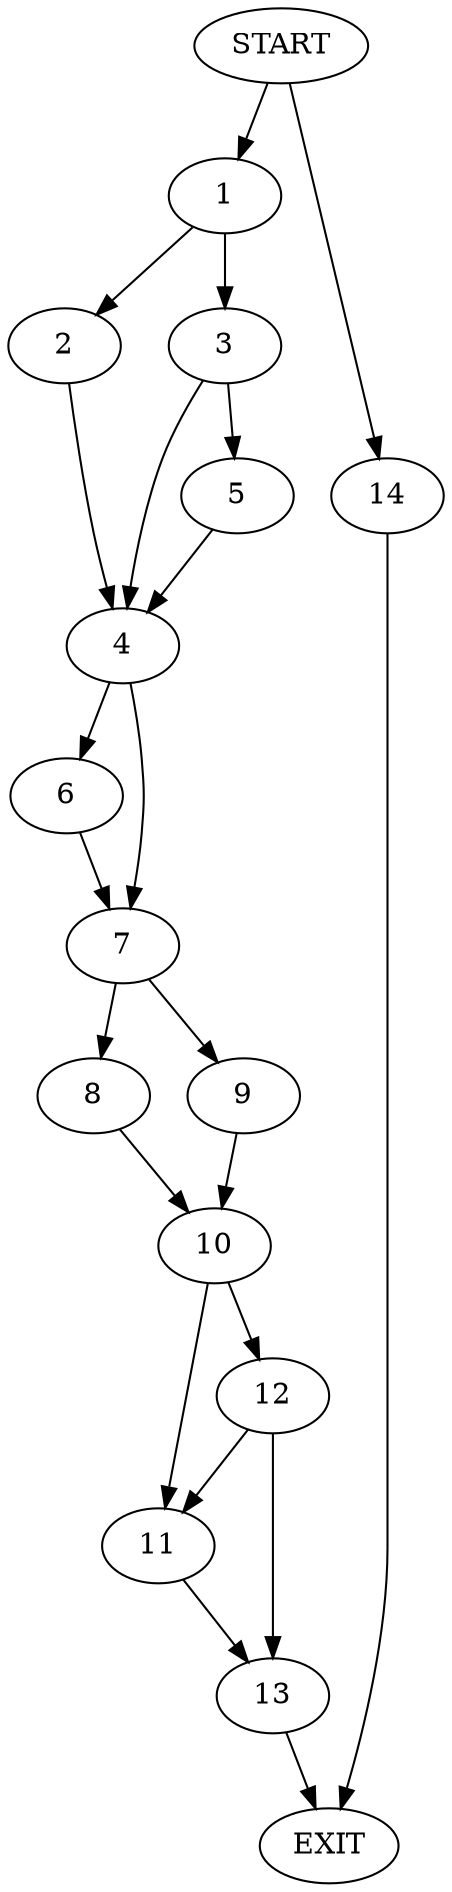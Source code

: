 digraph {
0 [label="START"]
15 [label="EXIT"]
0 -> 1
1 -> 2
1 -> 3
2 -> 4
3 -> 5
3 -> 4
4 -> 6
4 -> 7
5 -> 4
7 -> 8
7 -> 9
6 -> 7
8 -> 10
9 -> 10
10 -> 11
10 -> 12
12 -> 13
12 -> 11
11 -> 13
13 -> 15
0 -> 14
14 -> 15
}
